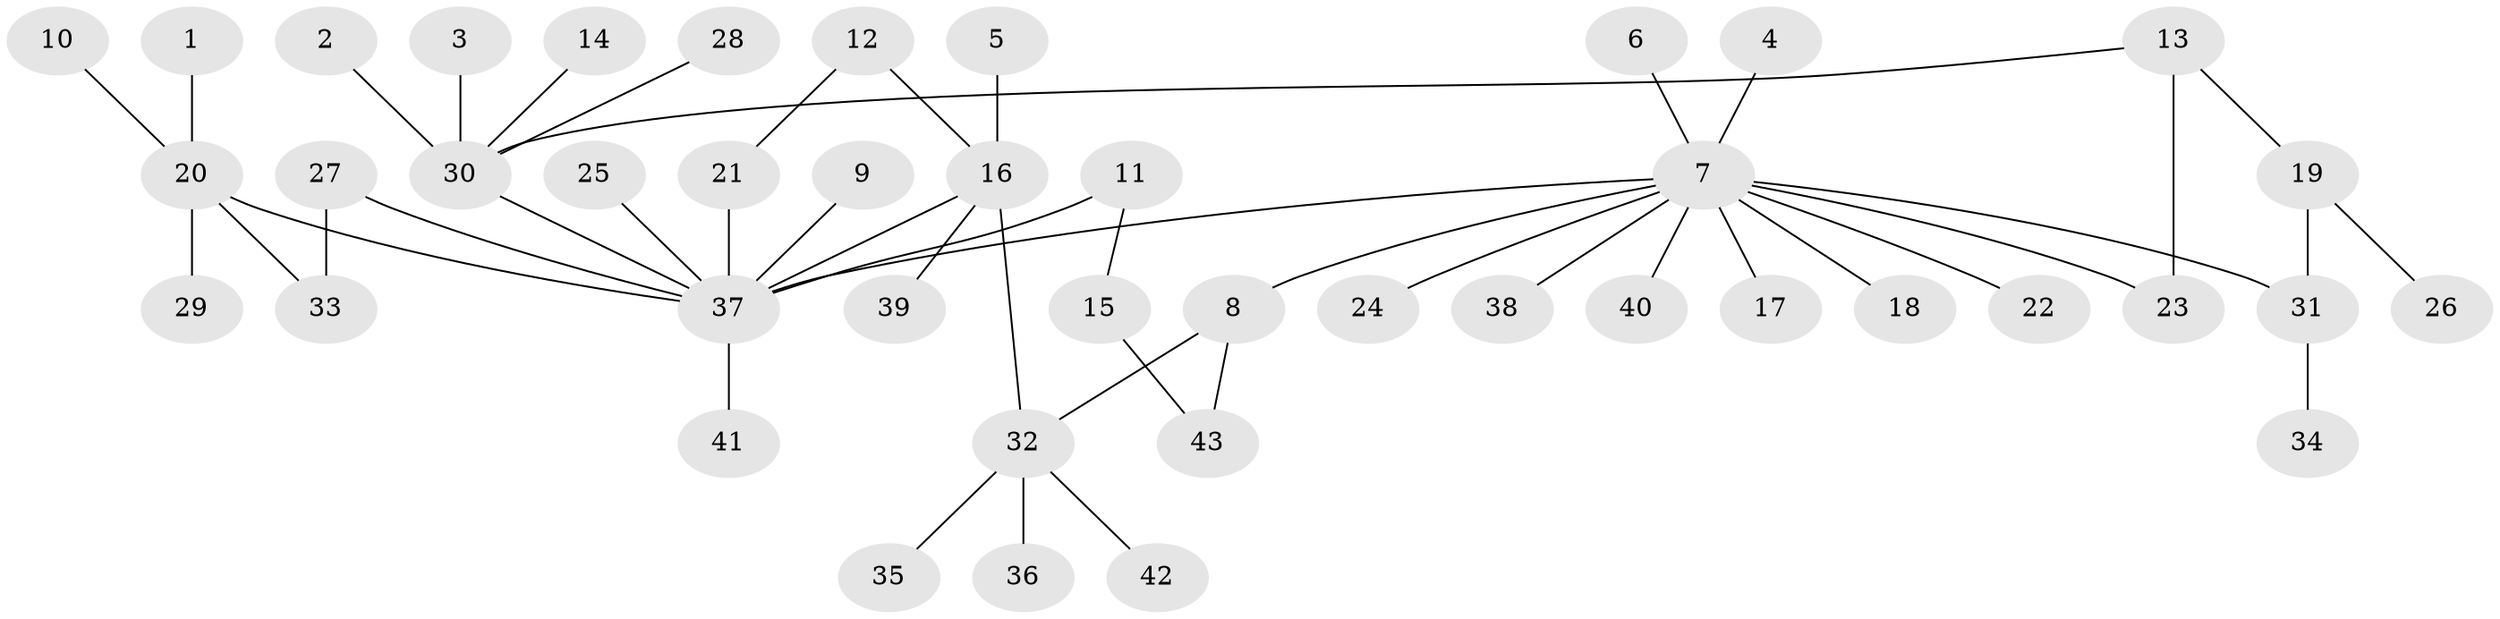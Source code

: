 // original degree distribution, {2: 0.2441860465116279, 14: 0.011627906976744186, 12: 0.011627906976744186, 4: 0.06976744186046512, 8: 0.023255813953488372, 3: 0.05813953488372093, 6: 0.011627906976744186, 1: 0.5581395348837209, 7: 0.011627906976744186}
// Generated by graph-tools (version 1.1) at 2025/01/03/09/25 03:01:57]
// undirected, 43 vertices, 48 edges
graph export_dot {
graph [start="1"]
  node [color=gray90,style=filled];
  1;
  2;
  3;
  4;
  5;
  6;
  7;
  8;
  9;
  10;
  11;
  12;
  13;
  14;
  15;
  16;
  17;
  18;
  19;
  20;
  21;
  22;
  23;
  24;
  25;
  26;
  27;
  28;
  29;
  30;
  31;
  32;
  33;
  34;
  35;
  36;
  37;
  38;
  39;
  40;
  41;
  42;
  43;
  1 -- 20 [weight=1.0];
  2 -- 30 [weight=1.0];
  3 -- 30 [weight=1.0];
  4 -- 7 [weight=1.0];
  5 -- 16 [weight=1.0];
  6 -- 7 [weight=1.0];
  7 -- 8 [weight=1.0];
  7 -- 17 [weight=1.0];
  7 -- 18 [weight=1.0];
  7 -- 22 [weight=1.0];
  7 -- 23 [weight=1.0];
  7 -- 24 [weight=1.0];
  7 -- 31 [weight=1.0];
  7 -- 37 [weight=1.0];
  7 -- 38 [weight=1.0];
  7 -- 40 [weight=1.0];
  8 -- 32 [weight=1.0];
  8 -- 43 [weight=1.0];
  9 -- 37 [weight=1.0];
  10 -- 20 [weight=1.0];
  11 -- 15 [weight=1.0];
  11 -- 37 [weight=1.0];
  12 -- 16 [weight=1.0];
  12 -- 21 [weight=1.0];
  13 -- 19 [weight=1.0];
  13 -- 23 [weight=1.0];
  13 -- 30 [weight=1.0];
  14 -- 30 [weight=1.0];
  15 -- 43 [weight=1.0];
  16 -- 32 [weight=1.0];
  16 -- 37 [weight=1.0];
  16 -- 39 [weight=1.0];
  19 -- 26 [weight=1.0];
  19 -- 31 [weight=1.0];
  20 -- 29 [weight=1.0];
  20 -- 33 [weight=1.0];
  20 -- 37 [weight=1.0];
  21 -- 37 [weight=1.0];
  25 -- 37 [weight=1.0];
  27 -- 33 [weight=1.0];
  27 -- 37 [weight=1.0];
  28 -- 30 [weight=1.0];
  30 -- 37 [weight=1.0];
  31 -- 34 [weight=1.0];
  32 -- 35 [weight=1.0];
  32 -- 36 [weight=1.0];
  32 -- 42 [weight=1.0];
  37 -- 41 [weight=1.0];
}
